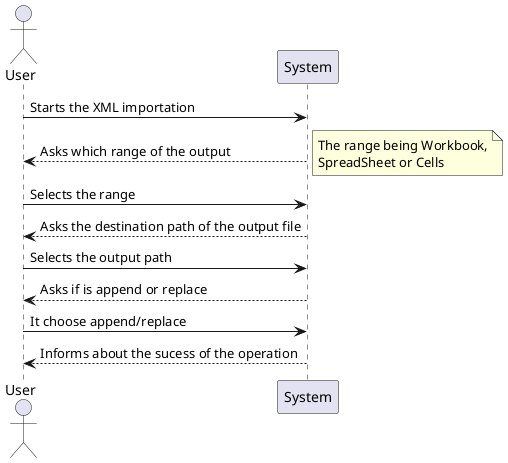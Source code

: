 @startuml import_xml_analysis.png
actor User
User -> System: Starts the XML importation
System --> User: Asks which range of the output
note right 
The range being Workbook,
SpreadSheet or Cells
end note

User -> System: Selects the range
User <-- System: Asks the destination path of the output file

User -> System: Selects the output path
User <-- System: Asks if is append or replace

User -> System: It choose append/replace
User <-- System: Informs about the sucess of the operation
@enduml
